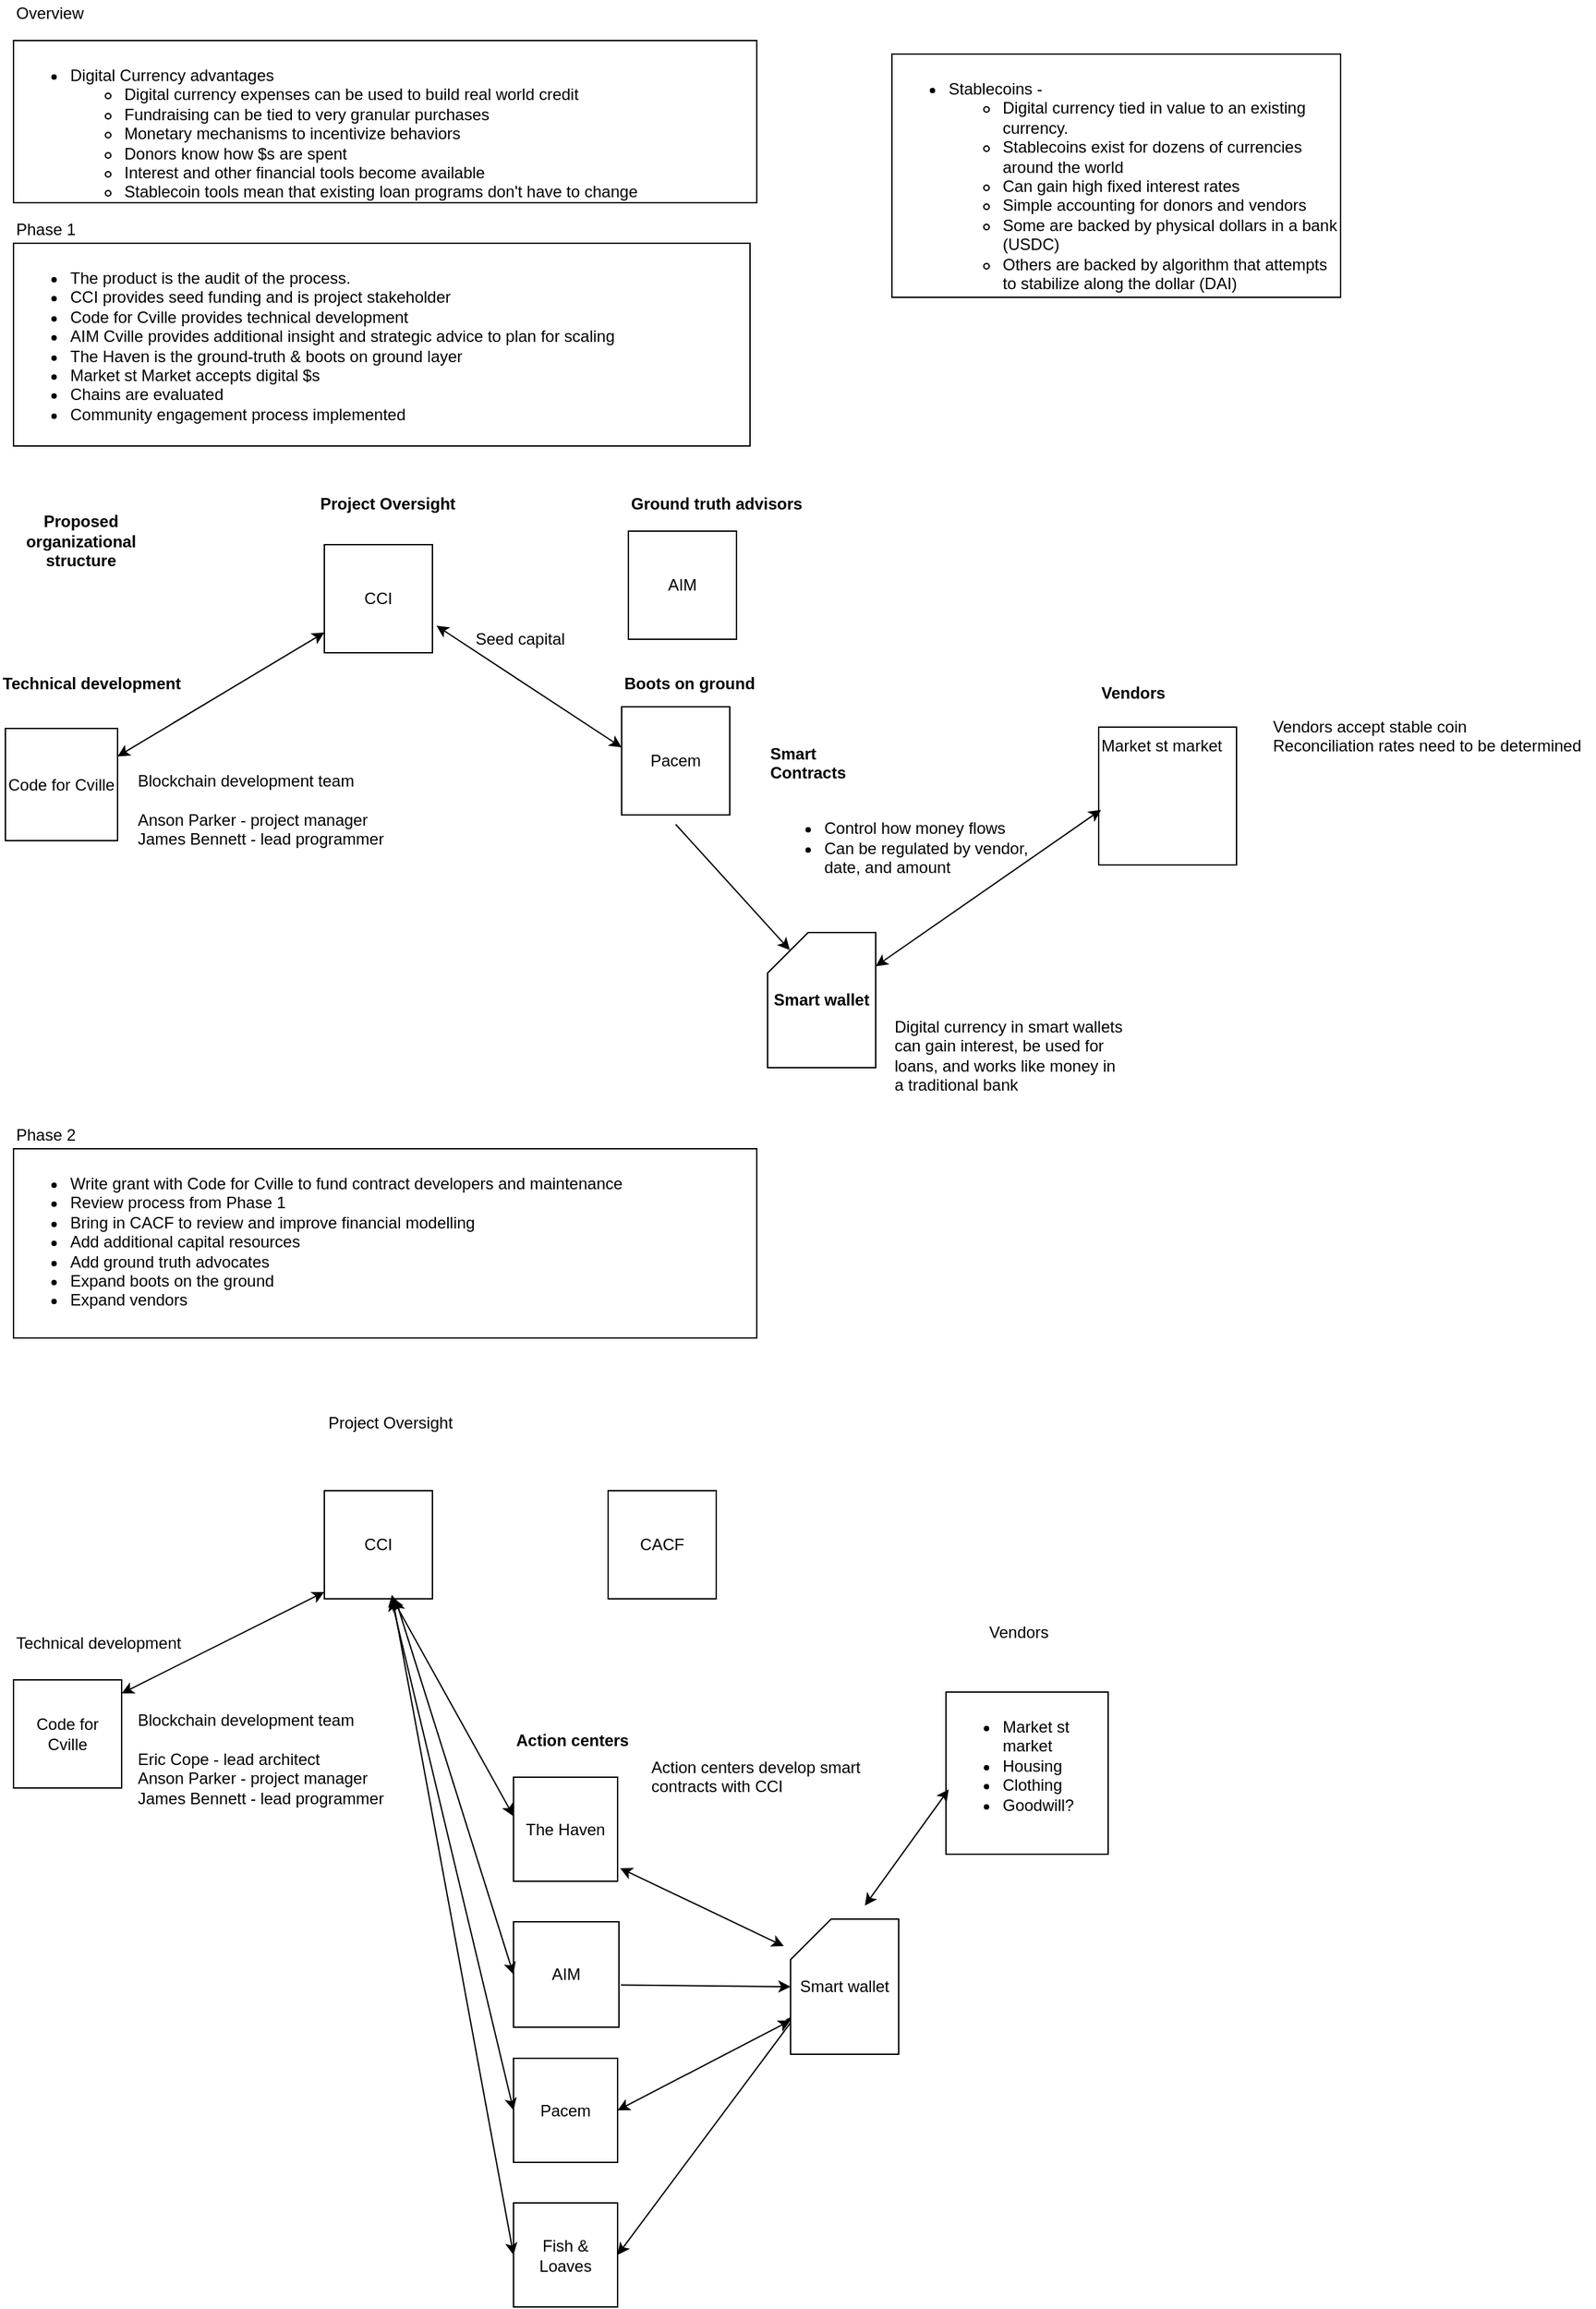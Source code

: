 <mxGraphModel dx="795" dy="554" grid="1" gridSize="10" guides="1" tooltips="1" connect="1" arrows="1" fold="1" page="1" pageScale="1" pageWidth="1850" pageHeight="1800" background="#ffffff"><root><mxCell id="0"/><mxCell id="1" parent="0"/><mxCell id="78" value="&lt;div&gt;&lt;ul&gt;&lt;li&gt;&lt;span style=&quot;letter-spacing: 0px&quot;&gt;The product is the audit of the process.&amp;nbsp;&amp;nbsp;&lt;/span&gt;&lt;/li&gt;&lt;li&gt;&lt;span style=&quot;letter-spacing: 0px&quot;&gt;CCI provides seed funding and is project stakeholder&lt;/span&gt;&lt;br&gt;&lt;/li&gt;&lt;li&gt;&lt;span style=&quot;letter-spacing: 0px&quot;&gt;Code for Cville provides technical development&amp;nbsp;&lt;/span&gt;&lt;/li&gt;&lt;li&gt;&lt;span style=&quot;letter-spacing: 0px&quot;&gt;AIM Cville provides additional insight and strategic advice to plan for scaling&lt;/span&gt;&lt;br&gt;&lt;/li&gt;&lt;li&gt;&lt;span style=&quot;letter-spacing: 0px&quot;&gt;The Haven is the ground-truth &amp;amp; boots on ground layer&lt;/span&gt;&lt;br&gt;&lt;/li&gt;&lt;li&gt;&lt;span style=&quot;letter-spacing: 0px&quot;&gt;Market st Market accepts digital $s&amp;nbsp;&lt;/span&gt;&lt;br&gt;&lt;/li&gt;&lt;li&gt;&lt;span style=&quot;letter-spacing: 0px&quot;&gt;Chains are evaluated&lt;/span&gt;&lt;/li&gt;&lt;li&gt;&lt;span style=&quot;letter-spacing: 0px&quot;&gt;Community engagement process implemented&lt;/span&gt;&lt;/li&gt;&lt;/ul&gt;&lt;/div&gt;&lt;div&gt;&lt;br&gt;&lt;/div&gt;&lt;div&gt;&lt;br&gt;&lt;/div&gt;&lt;div&gt;&lt;br&gt;&lt;/div&gt;" style="rounded=0;whiteSpace=wrap;html=1;align=left;verticalAlign=top;" parent="1" vertex="1"><mxGeometry x="190" y="180" width="545" height="150" as="geometry"/></mxCell><mxCell id="2" value="CCI" style="whiteSpace=wrap;html=1;aspect=fixed;" parent="1" vertex="1"><mxGeometry x="420" y="403" width="80" height="80" as="geometry"/></mxCell><mxCell id="3" value="Code for Cville" style="whiteSpace=wrap;html=1;aspect=fixed;" parent="1" vertex="1"><mxGeometry x="184" y="539" width="83" height="83" as="geometry"/></mxCell><mxCell id="4" value="Pacem" style="whiteSpace=wrap;html=1;aspect=fixed;" parent="1" vertex="1"><mxGeometry x="640" y="523" width="80" height="80" as="geometry"/></mxCell><mxCell id="5" value="" style="endArrow=classic;startArrow=classic;html=1;exitX=1;exitY=0.25;" parent="1" edge="1" source="3"><mxGeometry width="50" height="50" relative="1" as="geometry"><mxPoint x="270" y="543" as="sourcePoint"/><mxPoint x="420" y="468" as="targetPoint"/></mxGeometry></mxCell><mxCell id="6" value="" style="endArrow=classic;startArrow=classic;html=1;exitX=0;exitY=0.375;exitPerimeter=0;" parent="1" source="4" edge="1"><mxGeometry width="50" height="50" relative="1" as="geometry"><mxPoint x="630" y="563" as="sourcePoint"/><mxPoint x="503" y="463" as="targetPoint"/></mxGeometry></mxCell><mxCell id="7" value="&lt;div&gt;Blockchain development team&lt;/div&gt;&lt;div&gt;&lt;br&gt;&lt;/div&gt;Anson Parker - project manager&lt;div&gt;James Bennett - lead programmer&lt;/div&gt;" style="text;html=1;resizable=0;points=[];autosize=1;align=left;verticalAlign=top;spacingTop=-4;" parent="1" vertex="1"><mxGeometry x="280" y="568" width="200" height="60" as="geometry"/></mxCell><mxCell id="8" value="&lt;div&gt;&lt;br&gt;&lt;/div&gt;Proposed&lt;div&gt;organizational structure&lt;/div&gt;" style="text;html=1;strokeColor=none;fillColor=none;align=center;verticalAlign=middle;whiteSpace=wrap;rounded=0;fontStyle=1" parent="1" vertex="1"><mxGeometry x="220" y="383" width="40" height="20" as="geometry"/></mxCell><mxCell id="12" value="Boots on ground" style="text;html=1;resizable=0;points=[];autosize=1;align=left;verticalAlign=top;spacingTop=-4;fontStyle=1" parent="1" vertex="1"><mxGeometry x="640" y="496" width="100" height="20" as="geometry"/></mxCell><mxCell id="13" value="Technical development" style="text;html=1;resizable=0;points=[];autosize=1;align=left;verticalAlign=top;spacingTop=-4;fontStyle=1" parent="1" vertex="1"><mxGeometry x="180" y="496" width="140" height="20" as="geometry"/></mxCell><mxCell id="14" value="&lt;div&gt;&lt;ul&gt;&lt;li&gt;Digital Currency advantages&lt;/li&gt;&lt;ul&gt;&lt;li&gt;Digital currency expenses can be used to build real world credit&lt;/li&gt;&lt;li&gt;Fundraising can be tied to very granular purchases&amp;nbsp;&lt;/li&gt;&lt;li&gt;Monetary mechanisms to incentivize behaviors&lt;/li&gt;&lt;li&gt;Donors know how $s are spent&lt;/li&gt;&lt;li&gt;Interest and other financial tools become available&lt;/li&gt;&lt;li&gt;Stablecoin tools mean that existing loan programs don't have to change&lt;/li&gt;&lt;/ul&gt;&lt;/ul&gt;&lt;/div&gt;&lt;div&gt;&lt;br&gt;&lt;/div&gt;&lt;div&gt;&lt;br&gt;&lt;/div&gt;&lt;div&gt;&lt;br&gt;&lt;/div&gt;" style="rounded=0;whiteSpace=wrap;html=1;align=left;verticalAlign=top;" parent="1" vertex="1"><mxGeometry x="190" y="30" width="550" height="120" as="geometry"/></mxCell><mxCell id="15" style="edgeStyle=orthogonalEdgeStyle;rounded=0;html=1;exitX=0.5;exitY=1;entryX=0.5;entryY=1;jettySize=auto;orthogonalLoop=1;" parent="1" source="8" target="8" edge="1"><mxGeometry relative="1" as="geometry"/></mxCell><mxCell id="17" value="&lt;span style=&quot;letter-spacing: 0px&quot;&gt;Market st market&lt;/span&gt;&lt;br&gt;" style="whiteSpace=wrap;html=1;aspect=fixed;align=left;verticalAlign=top;" parent="1" vertex="1"><mxGeometry x="993" y="538" width="102" height="102" as="geometry"/></mxCell><mxCell id="18" value="Vendors" style="text;html=1;resizable=0;points=[];autosize=1;align=left;verticalAlign=top;spacingTop=-4;fontStyle=1" parent="1" vertex="1"><mxGeometry x="993.353" y="503" width="60" height="20" as="geometry"/></mxCell><mxCell id="22" value="Phase 1" style="text;html=1;resizable=0;points=[];autosize=1;align=left;verticalAlign=top;spacingTop=-4;" parent="1" vertex="1"><mxGeometry x="190" y="160" width="60" height="20" as="geometry"/></mxCell><mxCell id="26" value="&lt;ul&gt;&lt;li&gt;Write grant with Code for Cville to fund contract developers and maintenance&lt;/li&gt;&lt;li&gt;Review process from Phase 1&lt;/li&gt;&lt;li&gt;Bring in CACF to review and improve financial modelling&lt;/li&gt;&lt;li&gt;Add additional capital resources&lt;/li&gt;&lt;li&gt;Add ground truth advocates&lt;/li&gt;&lt;li&gt;Expand boots on the ground&lt;/li&gt;&lt;li&gt;Expand vendors&lt;/li&gt;&lt;/ul&gt;" style="rounded=0;whiteSpace=wrap;html=1;align=left;verticalAlign=top;" parent="1" vertex="1"><mxGeometry x="190" y="850" width="550" height="140" as="geometry"/></mxCell><mxCell id="27" value="Phase 2" style="text;html=1;resizable=0;points=[];autosize=1;align=left;verticalAlign=top;spacingTop=-4;" parent="1" vertex="1"><mxGeometry x="190" y="830" width="60" height="20" as="geometry"/></mxCell><mxCell id="30" value="&lt;b&gt;Smart&amp;nbsp;&lt;/b&gt;&lt;div&gt;&lt;b&gt;Contracts&lt;/b&gt;&lt;/div&gt;&lt;div&gt;&lt;br&gt;&lt;/div&gt;&lt;div&gt;&lt;ul&gt;&lt;li&gt;Control how money flows&lt;/li&gt;&lt;li&gt;Can be regulated by vendor, &lt;br&gt;date, and amount&lt;/li&gt;&lt;/ul&gt;&lt;/div&gt;" style="text;html=1;resizable=0;points=[];autosize=1;align=left;verticalAlign=top;spacingTop=-4;" parent="1" vertex="1"><mxGeometry x="748" y="548" width="210" height="110" as="geometry"/></mxCell><mxCell id="32" value="Seed capital" style="text;html=1;resizable=0;points=[];autosize=1;align=left;verticalAlign=top;spacingTop=-4;" parent="1" vertex="1"><mxGeometry x="530" y="463" width="80" height="20" as="geometry"/></mxCell><mxCell id="35" value="" style="endArrow=classic;startArrow=classic;html=1;entryX=0.017;entryY=0.6;entryPerimeter=0;exitX=1;exitY=0.25;" parent="1" source="90" target="17" edge="1"><mxGeometry width="50" height="50" relative="1" as="geometry"><mxPoint x="810" y="622" as="sourcePoint"/><mxPoint x="780" y="622" as="targetPoint"/></mxGeometry></mxCell><mxCell id="55" value="CCI" style="whiteSpace=wrap;html=1;aspect=fixed;" parent="1" vertex="1"><mxGeometry x="420" y="1103" width="80" height="80" as="geometry"/></mxCell><mxCell id="56" value="Code for Cville" style="whiteSpace=wrap;html=1;aspect=fixed;" parent="1" vertex="1"><mxGeometry x="190" y="1243" width="80" height="80" as="geometry"/></mxCell><mxCell id="57" value="The Haven" style="whiteSpace=wrap;html=1;aspect=fixed;" parent="1" vertex="1"><mxGeometry x="560" y="1315" width="77" height="77" as="geometry"/></mxCell><mxCell id="58" value="" style="endArrow=classic;startArrow=classic;html=1;" parent="1" edge="1"><mxGeometry width="50" height="50" relative="1" as="geometry"><mxPoint x="270" y="1253" as="sourcePoint"/><mxPoint x="420" y="1178" as="targetPoint"/></mxGeometry></mxCell><mxCell id="59" value="" style="endArrow=classic;startArrow=classic;html=1;exitX=0;exitY=0.375;exitPerimeter=0;" parent="1" source="57" edge="1"><mxGeometry width="50" height="50" relative="1" as="geometry"><mxPoint x="630" y="1273" as="sourcePoint"/><mxPoint x="470" y="1182" as="targetPoint"/></mxGeometry></mxCell><mxCell id="60" value="&lt;div&gt;Blockchain development team&lt;/div&gt;&lt;div&gt;&lt;br&gt;&lt;/div&gt;&lt;div&gt;Eric Cope - lead architect&lt;/div&gt;Anson Parker - project manager&lt;div&gt;James Bennett - lead programmer&lt;/div&gt;" style="text;html=1;resizable=0;points=[];autosize=1;align=left;verticalAlign=top;spacingTop=-4;" parent="1" vertex="1"><mxGeometry x="280" y="1263" width="200" height="70" as="geometry"/></mxCell><mxCell id="62" value="Project Oversight" style="text;html=1;resizable=0;points=[];autosize=1;align=left;verticalAlign=top;spacingTop=-4;" parent="1" vertex="1"><mxGeometry x="421" y="1043" width="110" height="20" as="geometry"/></mxCell><mxCell id="63" value="Action centers" style="text;html=1;resizable=0;points=[];autosize=1;align=left;verticalAlign=top;spacingTop=-4;fontStyle=1" parent="1" vertex="1"><mxGeometry x="560" y="1278" width="90" height="20" as="geometry"/></mxCell><mxCell id="64" value="Technical development" style="text;html=1;resizable=0;points=[];autosize=1;align=left;verticalAlign=top;spacingTop=-4;" parent="1" vertex="1"><mxGeometry x="190" y="1206" width="140" height="20" as="geometry"/></mxCell><mxCell id="65" style="edgeStyle=orthogonalEdgeStyle;rounded=0;html=1;exitX=0.5;exitY=1;entryX=0.5;entryY=1;jettySize=auto;orthogonalLoop=1;" parent="1" edge="1"><mxGeometry relative="1" as="geometry"><mxPoint x="240.294" y="1113.059" as="sourcePoint"/><mxPoint x="240.294" y="1113.059" as="targetPoint"/></mxGeometry></mxCell><mxCell id="66" value="&lt;ul&gt;&lt;li&gt;Market st market&lt;/li&gt;&lt;li&gt;Housing&lt;/li&gt;&lt;li&gt;Clothing&lt;/li&gt;&lt;li&gt;Goodwill?&lt;/li&gt;&lt;/ul&gt;" style="whiteSpace=wrap;html=1;aspect=fixed;align=left;verticalAlign=top;" parent="1" vertex="1"><mxGeometry x="880" y="1252" width="120" height="120" as="geometry"/></mxCell><mxCell id="67" value="Vendors" style="text;html=1;resizable=0;points=[];autosize=1;align=left;verticalAlign=top;spacingTop=-4;" parent="1" vertex="1"><mxGeometry x="910" y="1198" width="60" height="20" as="geometry"/></mxCell><mxCell id="69" value="" style="endArrow=classic;startArrow=classic;html=1;exitX=1.025;exitY=0.875;exitPerimeter=0;" parent="1" source="57" edge="1"><mxGeometry width="50" height="50" relative="1" as="geometry"><mxPoint x="720" y="1322" as="sourcePoint"/><mxPoint x="760" y="1440" as="targetPoint"/></mxGeometry></mxCell><mxCell id="73" value="" style="endArrow=classic;startArrow=classic;html=1;entryX=0.017;entryY=0.6;entryPerimeter=0;" parent="1" target="66" edge="1"><mxGeometry width="50" height="50" relative="1" as="geometry"><mxPoint x="820" y="1410" as="sourcePoint"/><mxPoint x="780" y="1332" as="targetPoint"/></mxGeometry></mxCell><mxCell id="74" value="Pacem" style="whiteSpace=wrap;html=1;aspect=fixed;" parent="1" vertex="1"><mxGeometry x="560" y="1523" width="77" height="77" as="geometry"/></mxCell><mxCell id="75" value="Fish &amp;amp; Loaves" style="whiteSpace=wrap;html=1;aspect=fixed;" parent="1" vertex="1"><mxGeometry x="560" y="1630" width="77" height="77" as="geometry"/></mxCell><mxCell id="76" value="AIM" style="whiteSpace=wrap;html=1;aspect=fixed;" parent="1" vertex="1"><mxGeometry x="560" y="1422" width="78" height="78" as="geometry"/></mxCell><mxCell id="77" value="Overview" style="text;html=1;resizable=0;points=[];autosize=1;align=left;verticalAlign=top;spacingTop=-4;" parent="1" vertex="1"><mxGeometry x="190" width="70" height="20" as="geometry"/></mxCell><mxCell id="81" value="" style="endArrow=classic;startArrow=classic;html=1;exitX=1;exitY=0.5;entryX=0;entryY=0.75;" parent="1" source="74" target="88" edge="1"><mxGeometry width="50" height="50" relative="1" as="geometry"><mxPoint x="650" y="1274" as="sourcePoint"/><mxPoint x="513" y="1183" as="targetPoint"/></mxGeometry></mxCell><mxCell id="82" value="" style="endArrow=classic;startArrow=classic;html=1;exitX=1;exitY=0.5;" parent="1" source="75" edge="1"><mxGeometry width="50" height="50" relative="1" as="geometry"><mxPoint x="700" y="1503" as="sourcePoint"/><mxPoint x="770" y="1490" as="targetPoint"/></mxGeometry></mxCell><mxCell id="83" value="AIM" style="whiteSpace=wrap;html=1;aspect=fixed;" parent="1" vertex="1"><mxGeometry x="645" y="393" width="80" height="80" as="geometry"/></mxCell><mxCell id="84" value="Ground truth advisors&amp;nbsp;" style="text;html=1;resizable=0;points=[];autosize=1;align=left;verticalAlign=top;spacingTop=-4;fontStyle=1" parent="1" vertex="1"><mxGeometry x="645" y="363" width="130" height="20" as="geometry"/></mxCell><mxCell id="86" value="" style="endArrow=classic;html=1;entryX=0;entryY=0.5;exitX=1.018;exitY=0.6;exitPerimeter=0;" parent="1" source="76" target="88" edge="1"><mxGeometry width="50" height="50" relative="1" as="geometry"><mxPoint x="810" y="1130" as="sourcePoint"/><mxPoint x="860" y="1080" as="targetPoint"/></mxGeometry></mxCell><mxCell id="88" value="Smart wallet" style="shape=card;whiteSpace=wrap;html=1;" parent="1" vertex="1"><mxGeometry x="765" y="1420" width="80" height="100" as="geometry"/></mxCell><mxCell id="90" value="&lt;b&gt;Smart wallet&lt;/b&gt;" style="shape=card;whiteSpace=wrap;html=1;" parent="1" vertex="1"><mxGeometry x="748" y="690" width="80" height="100" as="geometry"/></mxCell><mxCell id="91" value="" style="endArrow=classic;html=1;entryX=0.206;entryY=0.13;entryPerimeter=0;" parent="1" target="90" edge="1"><mxGeometry width="50" height="50" relative="1" as="geometry"><mxPoint x="680" y="610" as="sourcePoint"/><mxPoint x="715" y="626" as="targetPoint"/></mxGeometry></mxCell><mxCell id="99" value="Digital currency in smart wallets&lt;div&gt;&lt;span style=&quot;letter-spacing: 0px&quot;&gt;can gain interest,&amp;nbsp;&lt;/span&gt;&lt;span style=&quot;letter-spacing: 0px&quot;&gt;be used for&amp;nbsp;&lt;/span&gt;&lt;/div&gt;&lt;div&gt;&lt;span style=&quot;letter-spacing: 0px&quot;&gt;loans, and works&amp;nbsp;&lt;/span&gt;&lt;span style=&quot;letter-spacing: 0px&quot;&gt;like money in&amp;nbsp;&lt;/span&gt;&lt;/div&gt;&lt;div&gt;&lt;span style=&quot;letter-spacing: 0px&quot;&gt;a traditional&amp;nbsp;&lt;/span&gt;&lt;span style=&quot;letter-spacing: 0px&quot;&gt;bank&lt;/span&gt;&lt;/div&gt;" style="text;html=1;resizable=0;points=[];autosize=1;align=left;verticalAlign=top;spacingTop=-4;" parent="1" vertex="1"><mxGeometry x="840" y="750" width="180" height="60" as="geometry"/></mxCell><mxCell id="100" value="Vendors accept stable coin&lt;div&gt;Reconciliation rates need to be determined&lt;/div&gt;&lt;div&gt;&lt;br&gt;&lt;/div&gt;" style="text;html=1;resizable=0;points=[];autosize=1;align=left;verticalAlign=top;spacingTop=-4;" vertex="1" parent="1"><mxGeometry x="1120" y="528" width="240" height="40" as="geometry"/></mxCell><mxCell id="103" value="" style="endArrow=classic;startArrow=classic;html=1;exitX=0;exitY=0.5;" edge="1" parent="1" source="76" target="55"><mxGeometry width="50" height="50" relative="1" as="geometry"><mxPoint x="570.294" y="1353.647" as="sourcePoint"/><mxPoint x="513" y="1183" as="targetPoint"/></mxGeometry></mxCell><mxCell id="104" value="" style="endArrow=classic;startArrow=classic;html=1;exitX=0;exitY=0.5;" edge="1" parent="1" source="74" target="55"><mxGeometry width="50" height="50" relative="1" as="geometry"><mxPoint x="580.294" y="1363.647" as="sourcePoint"/><mxPoint x="523" y="1193" as="targetPoint"/></mxGeometry></mxCell><mxCell id="105" value="" style="endArrow=classic;startArrow=classic;html=1;exitX=0;exitY=0.5;" edge="1" parent="1" source="75"><mxGeometry width="50" height="50" relative="1" as="geometry"><mxPoint x="569.765" y="1571.294" as="sourcePoint"/><mxPoint x="470" y="1180" as="targetPoint"/></mxGeometry></mxCell><mxCell id="107" value="&lt;ul&gt;&lt;li&gt;Stablecoins -&amp;nbsp;&lt;/li&gt;&lt;ul&gt;&lt;li&gt;Digital currency tied in value to an existing currency.&amp;nbsp;&lt;/li&gt;&lt;li&gt;Stablecoins exist for dozens of currencies around the world&lt;/li&gt;&lt;li&gt;Can gain high fixed interest rates&lt;/li&gt;&lt;li&gt;Simple accounting for donors and vendors&lt;/li&gt;&lt;li&gt;Some are backed by physical dollars in a bank (USDC)&lt;/li&gt;&lt;li&gt;Others are backed by algorithm that attempts to stabilize along the dollar (DAI)&lt;/li&gt;&lt;/ul&gt;&lt;/ul&gt;" style="rounded=0;whiteSpace=wrap;html=1;align=left;verticalAlign=top;" vertex="1" parent="1"><mxGeometry x="840" y="40" width="332" height="180" as="geometry"/></mxCell><mxCell id="11" value="Project Oversight" style="text;html=1;resizable=0;points=[];autosize=1;align=left;verticalAlign=top;spacingTop=-4;fontStyle=1" parent="1" vertex="1"><mxGeometry x="415" y="363" width="110" height="20" as="geometry"/></mxCell><mxCell id="109" value="CACF" style="whiteSpace=wrap;html=1;aspect=fixed;" vertex="1" parent="1"><mxGeometry x="630" y="1103" width="80" height="80" as="geometry"/></mxCell><mxCell id="111" value="Action centers develop smart&amp;nbsp;&lt;div&gt;&lt;span style=&quot;letter-spacing: 0px&quot;&gt;contracts with CCI&amp;nbsp;&lt;/span&gt;&lt;/div&gt;&lt;div&gt;&lt;span style=&quot;letter-spacing: 0px&quot;&gt;&lt;br&gt;&lt;/span&gt;&lt;/div&gt;&lt;div&gt;&lt;br&gt;&lt;/div&gt;" style="text;html=1;resizable=0;points=[];autosize=1;align=left;verticalAlign=top;spacingTop=-4;" vertex="1" parent="1"><mxGeometry x="660" y="1298" width="170" height="60" as="geometry"/></mxCell></root></mxGraphModel>